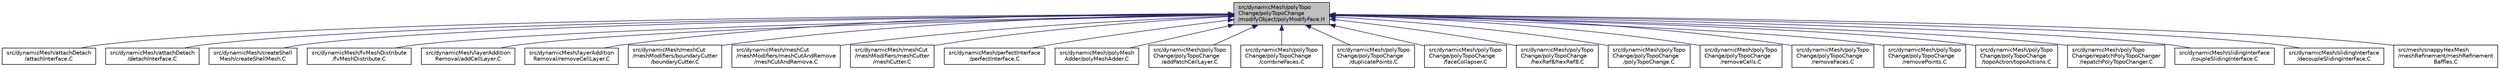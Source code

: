 digraph "src/dynamicMesh/polyTopoChange/polyTopoChange/modifyObject/polyModifyFace.H"
{
  bgcolor="transparent";
  edge [fontname="Helvetica",fontsize="10",labelfontname="Helvetica",labelfontsize="10"];
  node [fontname="Helvetica",fontsize="10",shape=record];
  Node159 [label="src/dynamicMesh/polyTopo\lChange/polyTopoChange\l/modifyObject/polyModifyFace.H",height=0.2,width=0.4,color="black", fillcolor="grey75", style="filled", fontcolor="black"];
  Node159 -> Node160 [dir="back",color="midnightblue",fontsize="10",style="solid",fontname="Helvetica"];
  Node160 [label="src/dynamicMesh/attachDetach\l/attachInterface.C",height=0.2,width=0.4,color="black",URL="$a00374.html"];
  Node159 -> Node161 [dir="back",color="midnightblue",fontsize="10",style="solid",fontname="Helvetica"];
  Node161 [label="src/dynamicMesh/attachDetach\l/detachInterface.C",height=0.2,width=0.4,color="black",URL="$a00377.html"];
  Node159 -> Node162 [dir="back",color="midnightblue",fontsize="10",style="solid",fontname="Helvetica"];
  Node162 [label="src/dynamicMesh/createShell\lMesh/createShellMesh.C",height=0.2,width=0.4,color="black",URL="$a00395.html"];
  Node159 -> Node163 [dir="back",color="midnightblue",fontsize="10",style="solid",fontname="Helvetica"];
  Node163 [label="src/dynamicMesh/fvMeshDistribute\l/fvMeshDistribute.C",height=0.2,width=0.4,color="black",URL="$a00416.html"];
  Node159 -> Node164 [dir="back",color="midnightblue",fontsize="10",style="solid",fontname="Helvetica"];
  Node164 [label="src/dynamicMesh/layerAddition\lRemoval/addCellLayer.C",height=0.2,width=0.4,color="black",URL="$a00443.html"];
  Node159 -> Node165 [dir="back",color="midnightblue",fontsize="10",style="solid",fontname="Helvetica"];
  Node165 [label="src/dynamicMesh/layerAddition\lRemoval/removeCellLayer.C",height=0.2,width=0.4,color="black",URL="$a00452.html"];
  Node159 -> Node166 [dir="back",color="midnightblue",fontsize="10",style="solid",fontname="Helvetica"];
  Node166 [label="src/dynamicMesh/meshCut\l/meshModifiers/boundaryCutter\l/boundaryCutter.C",height=0.2,width=0.4,color="black",URL="$a00509.html"];
  Node159 -> Node167 [dir="back",color="midnightblue",fontsize="10",style="solid",fontname="Helvetica"];
  Node167 [label="src/dynamicMesh/meshCut\l/meshModifiers/meshCutAndRemove\l/meshCutAndRemove.C",height=0.2,width=0.4,color="black",URL="$a00515.html"];
  Node159 -> Node168 [dir="back",color="midnightblue",fontsize="10",style="solid",fontname="Helvetica"];
  Node168 [label="src/dynamicMesh/meshCut\l/meshModifiers/meshCutter\l/meshCutter.C",height=0.2,width=0.4,color="black",URL="$a00521.html"];
  Node159 -> Node169 [dir="back",color="midnightblue",fontsize="10",style="solid",fontname="Helvetica"];
  Node169 [label="src/dynamicMesh/perfectInterface\l/perfectInterface.C",height=0.2,width=0.4,color="black",URL="$a00644.html",tooltip="Best thing is probably to look at attachDetach which does almost exactly the same but for the geometr..."];
  Node159 -> Node170 [dir="back",color="midnightblue",fontsize="10",style="solid",fontname="Helvetica"];
  Node170 [label="src/dynamicMesh/polyMesh\lAdder/polyMeshAdder.C",height=0.2,width=0.4,color="black",URL="$a00674.html"];
  Node159 -> Node171 [dir="back",color="midnightblue",fontsize="10",style="solid",fontname="Helvetica"];
  Node171 [label="src/dynamicMesh/polyTopo\lChange/polyTopoChange\l/addPatchCellLayer.C",height=0.2,width=0.4,color="black",URL="$a00722.html"];
  Node159 -> Node172 [dir="back",color="midnightblue",fontsize="10",style="solid",fontname="Helvetica"];
  Node172 [label="src/dynamicMesh/polyTopo\lChange/polyTopoChange\l/combineFaces.C",height=0.2,width=0.4,color="black",URL="$a00728.html"];
  Node159 -> Node173 [dir="back",color="midnightblue",fontsize="10",style="solid",fontname="Helvetica"];
  Node173 [label="src/dynamicMesh/polyTopo\lChange/polyTopoChange\l/duplicatePoints.C",height=0.2,width=0.4,color="black",URL="$a00734.html"];
  Node159 -> Node174 [dir="back",color="midnightblue",fontsize="10",style="solid",fontname="Helvetica"];
  Node174 [label="src/dynamicMesh/polyTopo\lChange/polyTopoChange\l/faceCollapser.C",height=0.2,width=0.4,color="black",URL="$a00746.html"];
  Node159 -> Node175 [dir="back",color="midnightblue",fontsize="10",style="solid",fontname="Helvetica"];
  Node175 [label="src/dynamicMesh/polyTopo\lChange/polyTopoChange\l/hexRef8/hexRef8.C",height=0.2,width=0.4,color="black",URL="$a00752.html"];
  Node159 -> Node176 [dir="back",color="midnightblue",fontsize="10",style="solid",fontname="Helvetica"];
  Node176 [label="src/dynamicMesh/polyTopo\lChange/polyTopoChange\l/polyTopoChange.C",height=0.2,width=0.4,color="black",URL="$a00788.html"];
  Node159 -> Node177 [dir="back",color="midnightblue",fontsize="10",style="solid",fontname="Helvetica"];
  Node177 [label="src/dynamicMesh/polyTopo\lChange/polyTopoChange\l/removeCells.C",height=0.2,width=0.4,color="black",URL="$a00818.html"];
  Node159 -> Node178 [dir="back",color="midnightblue",fontsize="10",style="solid",fontname="Helvetica"];
  Node178 [label="src/dynamicMesh/polyTopo\lChange/polyTopoChange\l/removeFaces.C",height=0.2,width=0.4,color="black",URL="$a41531.html"];
  Node159 -> Node179 [dir="back",color="midnightblue",fontsize="10",style="solid",fontname="Helvetica"];
  Node179 [label="src/dynamicMesh/polyTopo\lChange/polyTopoChange\l/removePoints.C",height=0.2,width=0.4,color="black",URL="$a00839.html"];
  Node159 -> Node180 [dir="back",color="midnightblue",fontsize="10",style="solid",fontname="Helvetica"];
  Node180 [label="src/dynamicMesh/polyTopo\lChange/polyTopoChange\l/topoAction/topoActions.C",height=0.2,width=0.4,color="black",URL="$a00854.html"];
  Node159 -> Node181 [dir="back",color="midnightblue",fontsize="10",style="solid",fontname="Helvetica"];
  Node181 [label="src/dynamicMesh/polyTopo\lChange/repatchPolyTopoChanger\l/repatchPolyTopoChanger.C",height=0.2,width=0.4,color="black",URL="$a00863.html",tooltip="A mesh which allows changes in the patch distribution of the faces. The change in patching is set usi..."];
  Node159 -> Node182 [dir="back",color="midnightblue",fontsize="10",style="solid",fontname="Helvetica"];
  Node182 [label="src/dynamicMesh/slidingInterface\l/coupleSlidingInterface.C",height=0.2,width=0.4,color="black",URL="$a00878.html"];
  Node159 -> Node183 [dir="back",color="midnightblue",fontsize="10",style="solid",fontname="Helvetica"];
  Node183 [label="src/dynamicMesh/slidingInterface\l/decoupleSlidingInterface.C",height=0.2,width=0.4,color="black",URL="$a00881.html"];
  Node159 -> Node184 [dir="back",color="midnightblue",fontsize="10",style="solid",fontname="Helvetica"];
  Node184 [label="src/mesh/snappyHexMesh\l/meshRefinement/meshRefinement\lBaffles.C",height=0.2,width=0.4,color="black",URL="$a07739.html"];
}
